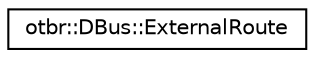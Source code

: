 digraph "Graphical Class Hierarchy"
{
  edge [fontname="Helvetica",fontsize="10",labelfontname="Helvetica",labelfontsize="10"];
  node [fontname="Helvetica",fontsize="10",shape=record];
  rankdir="LR";
  Node0 [label="otbr::DBus::ExternalRoute",height=0.2,width=0.4,color="black", fillcolor="white", style="filled",URL="$de/d00/structotbr_1_1DBus_1_1ExternalRoute.html"];
}
